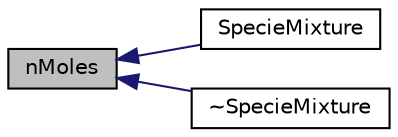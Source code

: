 digraph "nMoles"
{
  bgcolor="transparent";
  edge [fontname="Helvetica",fontsize="10",labelfontname="Helvetica",labelfontsize="10"];
  node [fontname="Helvetica",fontsize="10",shape=record];
  rankdir="LR";
  Node1 [label="nMoles",height=0.2,width=0.4,color="black", fillcolor="grey75", style="filled", fontcolor="black"];
  Node1 -> Node2 [dir="back",color="midnightblue",fontsize="10",style="solid",fontname="Helvetica"];
  Node2 [label="SpecieMixture",height=0.2,width=0.4,color="black",URL="$a02480.html#a49170bbebc52d38fae4fb7e866c90392",tooltip="Construct from dictionary, mesh and phase name. "];
  Node1 -> Node3 [dir="back",color="midnightblue",fontsize="10",style="solid",fontname="Helvetica"];
  Node3 [label="~SpecieMixture",height=0.2,width=0.4,color="black",URL="$a02480.html#a149d8c2fb446e76144898dd6cadef2de",tooltip="Destructor. "];
}
